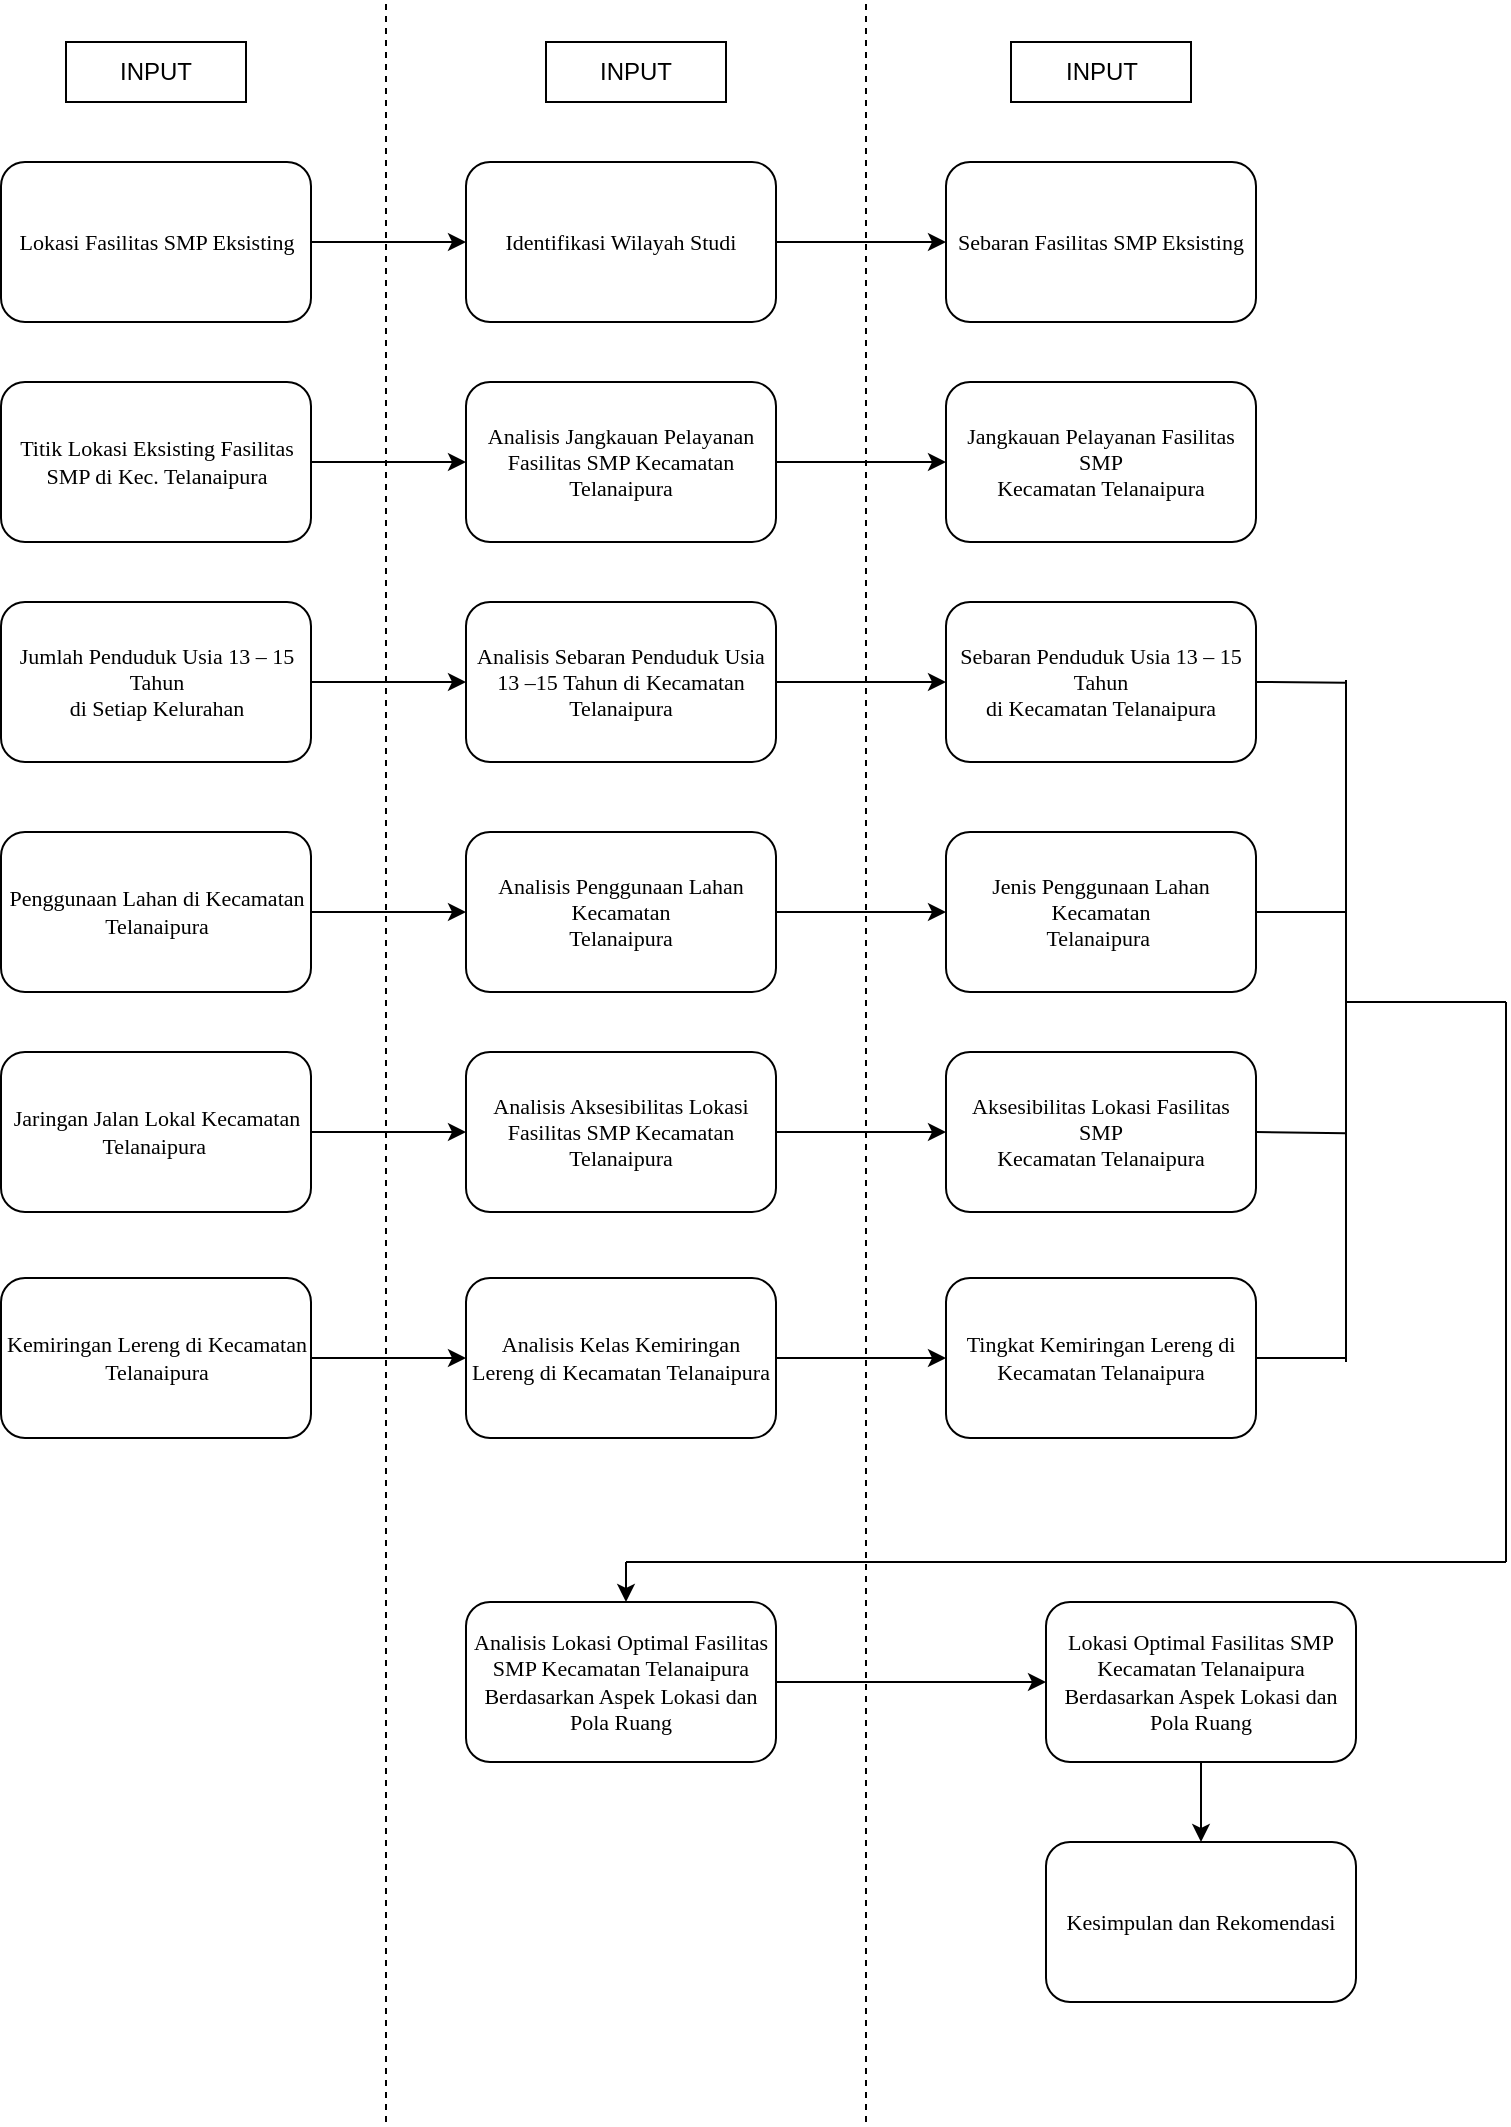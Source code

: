 <mxfile version="15.6.8" type="github">
  <diagram id="xeZsLGmNSaw8-60Wp2KN" name="Page-1">
    <mxGraphModel dx="1038" dy="547" grid="1" gridSize="10" guides="1" tooltips="1" connect="1" arrows="1" fold="1" page="1" pageScale="1" pageWidth="827" pageHeight="1169" math="0" shadow="0">
      <root>
        <mxCell id="0" />
        <mxCell id="1" parent="0" />
        <mxCell id="YKGmDuffVP3zBNnmc2zV-1" value="INPUT" style="rounded=0;whiteSpace=wrap;html=1;" vertex="1" parent="1">
          <mxGeometry x="40" y="40" width="90" height="30" as="geometry" />
        </mxCell>
        <mxCell id="YKGmDuffVP3zBNnmc2zV-2" value="INPUT" style="rounded=0;whiteSpace=wrap;html=1;" vertex="1" parent="1">
          <mxGeometry x="280" y="40" width="90" height="30" as="geometry" />
        </mxCell>
        <mxCell id="YKGmDuffVP3zBNnmc2zV-3" value="INPUT" style="rounded=0;whiteSpace=wrap;html=1;" vertex="1" parent="1">
          <mxGeometry x="512.5" y="40" width="90" height="30" as="geometry" />
        </mxCell>
        <mxCell id="YKGmDuffVP3zBNnmc2zV-24" style="edgeStyle=orthogonalEdgeStyle;rounded=0;orthogonalLoop=1;jettySize=auto;html=1;exitX=1;exitY=0.5;exitDx=0;exitDy=0;fontFamily=Times New Roman;fontSize=11;" edge="1" parent="1" source="YKGmDuffVP3zBNnmc2zV-4" target="YKGmDuffVP3zBNnmc2zV-11">
          <mxGeometry relative="1" as="geometry" />
        </mxCell>
        <mxCell id="YKGmDuffVP3zBNnmc2zV-4" value="&lt;p class=&quot;MsoNormal&quot; align=&quot;center&quot; style=&quot;font-size: 11px;&quot;&gt;&lt;span style=&quot;font-family: &amp;quot;times new roman&amp;quot;, serif; font-size: 11px;&quot;&gt;Lokasi Fasilitas SMP Eksisting&lt;/span&gt;&lt;/p&gt;" style="rounded=1;whiteSpace=wrap;html=1;fontFamily=Times New Roman;strokeWidth=1;fontSize=11;" vertex="1" parent="1">
          <mxGeometry x="7.5" y="100" width="155" height="80" as="geometry" />
        </mxCell>
        <mxCell id="YKGmDuffVP3zBNnmc2zV-26" style="edgeStyle=orthogonalEdgeStyle;rounded=0;orthogonalLoop=1;jettySize=auto;html=1;exitX=1;exitY=0.5;exitDx=0;exitDy=0;fontFamily=Times New Roman;fontSize=11;" edge="1" parent="1" source="YKGmDuffVP3zBNnmc2zV-5" target="YKGmDuffVP3zBNnmc2zV-12">
          <mxGeometry relative="1" as="geometry" />
        </mxCell>
        <mxCell id="YKGmDuffVP3zBNnmc2zV-5" value="&lt;p class=&quot;MsoNormal&quot; align=&quot;center&quot;&gt;&lt;span style=&quot;font-family: &amp;#34;times new roman&amp;#34; , serif&quot;&gt;Titik Lokasi Eksisting Fasilitas&lt;br/&gt;SMP di Kec. Telanaipura&lt;/span&gt;&lt;/p&gt;" style="rounded=1;whiteSpace=wrap;html=1;fontFamily=Times New Roman;fontSize=11;" vertex="1" parent="1">
          <mxGeometry x="7.5" y="210" width="155" height="80" as="geometry" />
        </mxCell>
        <mxCell id="YKGmDuffVP3zBNnmc2zV-27" style="edgeStyle=orthogonalEdgeStyle;rounded=0;orthogonalLoop=1;jettySize=auto;html=1;fontFamily=Times New Roman;fontSize=11;" edge="1" parent="1" source="YKGmDuffVP3zBNnmc2zV-6" target="YKGmDuffVP3zBNnmc2zV-13">
          <mxGeometry relative="1" as="geometry" />
        </mxCell>
        <mxCell id="YKGmDuffVP3zBNnmc2zV-6" value="&lt;p class=&quot;MsoNormal&quot; align=&quot;center&quot;&gt;&lt;span style=&quot;font-family: &amp;#34;times new roman&amp;#34; , serif&quot;&gt;Jumlah Penduduk Usia 13 – 15 Tahun&lt;br/&gt;di Setiap Kelurahan&lt;/span&gt;&lt;/p&gt;" style="rounded=1;whiteSpace=wrap;html=1;fontFamily=Times New Roman;fontSize=11;" vertex="1" parent="1">
          <mxGeometry x="7.5" y="320" width="155" height="80" as="geometry" />
        </mxCell>
        <mxCell id="YKGmDuffVP3zBNnmc2zV-28" style="edgeStyle=orthogonalEdgeStyle;rounded=0;orthogonalLoop=1;jettySize=auto;html=1;exitX=1;exitY=0.5;exitDx=0;exitDy=0;entryX=0;entryY=0.5;entryDx=0;entryDy=0;fontFamily=Times New Roman;fontSize=11;" edge="1" parent="1" source="YKGmDuffVP3zBNnmc2zV-7" target="YKGmDuffVP3zBNnmc2zV-14">
          <mxGeometry relative="1" as="geometry" />
        </mxCell>
        <mxCell id="YKGmDuffVP3zBNnmc2zV-7" value="&lt;p class=&quot;MsoNormal&quot; align=&quot;center&quot;&gt;&lt;span style=&quot;font-family: &amp;#34;times new roman&amp;#34; , serif&quot;&gt;Penggunaan Lahan di Kecamatan&lt;br/&gt;Telanaipura&lt;/span&gt;&lt;/p&gt;" style="rounded=1;whiteSpace=wrap;html=1;fontFamily=Times New Roman;fontSize=11;" vertex="1" parent="1">
          <mxGeometry x="7.5" y="435" width="155" height="80" as="geometry" />
        </mxCell>
        <mxCell id="YKGmDuffVP3zBNnmc2zV-29" style="edgeStyle=orthogonalEdgeStyle;rounded=0;orthogonalLoop=1;jettySize=auto;html=1;exitX=1;exitY=0.5;exitDx=0;exitDy=0;entryX=0;entryY=0.5;entryDx=0;entryDy=0;fontFamily=Times New Roman;fontSize=11;" edge="1" parent="1" source="YKGmDuffVP3zBNnmc2zV-8" target="YKGmDuffVP3zBNnmc2zV-15">
          <mxGeometry relative="1" as="geometry" />
        </mxCell>
        <mxCell id="YKGmDuffVP3zBNnmc2zV-8" value="&lt;p class=&quot;MsoNormal&quot; align=&quot;center&quot;&gt;&lt;span style=&quot;font-family: &amp;#34;times new roman&amp;#34; , serif&quot;&gt;Jaringan Jalan Lokal Kecamatan&lt;br/&gt;Telanaipura&amp;nbsp;&lt;/span&gt;&lt;/p&gt;" style="rounded=1;whiteSpace=wrap;html=1;fontFamily=Times New Roman;fontSize=11;" vertex="1" parent="1">
          <mxGeometry x="7.5" y="545" width="155" height="80" as="geometry" />
        </mxCell>
        <mxCell id="YKGmDuffVP3zBNnmc2zV-30" style="edgeStyle=orthogonalEdgeStyle;rounded=0;orthogonalLoop=1;jettySize=auto;html=1;exitX=1;exitY=0.5;exitDx=0;exitDy=0;entryX=0;entryY=0.5;entryDx=0;entryDy=0;fontFamily=Times New Roman;fontSize=11;" edge="1" parent="1" source="YKGmDuffVP3zBNnmc2zV-9" target="YKGmDuffVP3zBNnmc2zV-16">
          <mxGeometry relative="1" as="geometry" />
        </mxCell>
        <mxCell id="YKGmDuffVP3zBNnmc2zV-9" value="Kemiringan Lereng di Kecamatan Telanaipura" style="rounded=1;whiteSpace=wrap;html=1;fontFamily=Times New Roman;fontSize=11;" vertex="1" parent="1">
          <mxGeometry x="7.5" y="658" width="155" height="80" as="geometry" />
        </mxCell>
        <mxCell id="YKGmDuffVP3zBNnmc2zV-10" value="" style="endArrow=none;dashed=1;html=1;rounded=0;fontFamily=Times New Roman;fontSize=11;" edge="1" parent="1">
          <mxGeometry width="50" height="50" relative="1" as="geometry">
            <mxPoint x="200" y="1080" as="sourcePoint" />
            <mxPoint x="200" y="20" as="targetPoint" />
          </mxGeometry>
        </mxCell>
        <mxCell id="YKGmDuffVP3zBNnmc2zV-25" style="edgeStyle=orthogonalEdgeStyle;rounded=0;orthogonalLoop=1;jettySize=auto;html=1;exitX=1;exitY=0.5;exitDx=0;exitDy=0;entryX=0;entryY=0.5;entryDx=0;entryDy=0;fontFamily=Times New Roman;fontSize=11;" edge="1" parent="1" source="YKGmDuffVP3zBNnmc2zV-11" target="YKGmDuffVP3zBNnmc2zV-18">
          <mxGeometry relative="1" as="geometry" />
        </mxCell>
        <mxCell id="YKGmDuffVP3zBNnmc2zV-11" value="&lt;p class=&quot;MsoNormal&quot; align=&quot;center&quot;&gt;&lt;span style=&quot;font-family: &amp;#34;times new roman&amp;#34; , serif&quot;&gt;Identifikasi Wilayah Studi&lt;/span&gt;&lt;/p&gt;" style="rounded=1;whiteSpace=wrap;html=1;fontFamily=Times New Roman;strokeWidth=1;fontSize=11;" vertex="1" parent="1">
          <mxGeometry x="240" y="100" width="155" height="80" as="geometry" />
        </mxCell>
        <mxCell id="YKGmDuffVP3zBNnmc2zV-35" style="edgeStyle=orthogonalEdgeStyle;rounded=0;orthogonalLoop=1;jettySize=auto;html=1;exitX=1;exitY=0.5;exitDx=0;exitDy=0;fontFamily=Times New Roman;fontSize=11;" edge="1" parent="1" source="YKGmDuffVP3zBNnmc2zV-12" target="YKGmDuffVP3zBNnmc2zV-19">
          <mxGeometry relative="1" as="geometry" />
        </mxCell>
        <mxCell id="YKGmDuffVP3zBNnmc2zV-12" value="&lt;p class=&quot;MsoNormal&quot; align=&quot;center&quot;&gt;&lt;span style=&quot;font-family: &amp;#34;times new roman&amp;#34; , serif&quot;&gt;Analisis Jangkauan Pelayanan&lt;br/&gt;Fasilitas SMP Kecamatan Telanaipura&lt;/span&gt;&lt;/p&gt;" style="rounded=1;whiteSpace=wrap;html=1;fontFamily=Times New Roman;fontSize=11;" vertex="1" parent="1">
          <mxGeometry x="240" y="210" width="155" height="80" as="geometry" />
        </mxCell>
        <mxCell id="YKGmDuffVP3zBNnmc2zV-34" style="edgeStyle=orthogonalEdgeStyle;rounded=0;orthogonalLoop=1;jettySize=auto;html=1;exitX=1;exitY=0.5;exitDx=0;exitDy=0;entryX=0;entryY=0.5;entryDx=0;entryDy=0;fontFamily=Times New Roman;fontSize=11;" edge="1" parent="1" source="YKGmDuffVP3zBNnmc2zV-13" target="YKGmDuffVP3zBNnmc2zV-20">
          <mxGeometry relative="1" as="geometry" />
        </mxCell>
        <mxCell id="YKGmDuffVP3zBNnmc2zV-13" value="&lt;p class=&quot;MsoNormal&quot; align=&quot;center&quot;&gt;&lt;span style=&quot;font-family: &amp;#34;times new roman&amp;#34; , serif&quot;&gt;Analisis Sebaran Penduduk Usia 13 –15&amp;nbsp;&lt;/span&gt;&lt;span style=&quot;font-family: &amp;#34;times new roman&amp;#34; , serif&quot;&gt;Tahun di Kecamatan Telanaipura&lt;/span&gt;&lt;/p&gt;" style="rounded=1;whiteSpace=wrap;html=1;fontFamily=Times New Roman;fontSize=11;" vertex="1" parent="1">
          <mxGeometry x="240" y="320" width="155" height="80" as="geometry" />
        </mxCell>
        <mxCell id="YKGmDuffVP3zBNnmc2zV-33" style="edgeStyle=orthogonalEdgeStyle;rounded=0;orthogonalLoop=1;jettySize=auto;html=1;exitX=1;exitY=0.5;exitDx=0;exitDy=0;fontFamily=Times New Roman;fontSize=11;" edge="1" parent="1" source="YKGmDuffVP3zBNnmc2zV-14" target="YKGmDuffVP3zBNnmc2zV-21">
          <mxGeometry relative="1" as="geometry" />
        </mxCell>
        <mxCell id="YKGmDuffVP3zBNnmc2zV-14" value="&lt;p class=&quot;MsoNormal&quot; align=&quot;center&quot;&gt;&lt;span style=&quot;font-family: &amp;#34;times new roman&amp;#34; , serif&quot;&gt;Analisis Penggunaan Lahan Kecamatan&lt;br/&gt;Telanaipura&lt;/span&gt;&lt;/p&gt;" style="rounded=1;whiteSpace=wrap;html=1;fontFamily=Times New Roman;fontSize=11;" vertex="1" parent="1">
          <mxGeometry x="240" y="435" width="155" height="80" as="geometry" />
        </mxCell>
        <mxCell id="YKGmDuffVP3zBNnmc2zV-32" style="edgeStyle=orthogonalEdgeStyle;rounded=0;orthogonalLoop=1;jettySize=auto;html=1;exitX=1;exitY=0.5;exitDx=0;exitDy=0;entryX=0;entryY=0.5;entryDx=0;entryDy=0;fontFamily=Times New Roman;fontSize=11;" edge="1" parent="1" source="YKGmDuffVP3zBNnmc2zV-15" target="YKGmDuffVP3zBNnmc2zV-22">
          <mxGeometry relative="1" as="geometry" />
        </mxCell>
        <mxCell id="YKGmDuffVP3zBNnmc2zV-15" value="&lt;p class=&quot;MsoNormal&quot; align=&quot;center&quot;&gt;&lt;span style=&quot;font-family: &amp;#34;times new roman&amp;#34; , serif&quot;&gt;Analisis Aksesibilitas Lokasi&lt;br&gt;Fasilitas SMP Kecamatan Telanaipura&lt;/span&gt;&lt;/p&gt;" style="rounded=1;whiteSpace=wrap;html=1;fontFamily=Times New Roman;fontSize=11;" vertex="1" parent="1">
          <mxGeometry x="240" y="545" width="155" height="80" as="geometry" />
        </mxCell>
        <mxCell id="YKGmDuffVP3zBNnmc2zV-31" style="edgeStyle=orthogonalEdgeStyle;rounded=0;orthogonalLoop=1;jettySize=auto;html=1;exitX=1;exitY=0.5;exitDx=0;exitDy=0;fontFamily=Times New Roman;fontSize=11;" edge="1" parent="1" source="YKGmDuffVP3zBNnmc2zV-16" target="YKGmDuffVP3zBNnmc2zV-23">
          <mxGeometry relative="1" as="geometry" />
        </mxCell>
        <mxCell id="YKGmDuffVP3zBNnmc2zV-16" value="Analisis Kelas Kemiringan Lereng di Kecamatan Telanaipura" style="rounded=1;whiteSpace=wrap;html=1;fontFamily=Times New Roman;fontSize=11;" vertex="1" parent="1">
          <mxGeometry x="240" y="658" width="155" height="80" as="geometry" />
        </mxCell>
        <mxCell id="YKGmDuffVP3zBNnmc2zV-17" value="" style="endArrow=none;dashed=1;html=1;rounded=0;fontFamily=Times New Roman;fontSize=11;" edge="1" parent="1">
          <mxGeometry width="50" height="50" relative="1" as="geometry">
            <mxPoint x="440" y="1080" as="sourcePoint" />
            <mxPoint x="440" y="20" as="targetPoint" />
          </mxGeometry>
        </mxCell>
        <mxCell id="YKGmDuffVP3zBNnmc2zV-18" value="&lt;p class=&quot;MsoNormal&quot; align=&quot;center&quot;&gt;&lt;span style=&quot;font-family: &amp;#34;times new roman&amp;#34; , serif&quot;&gt;Sebaran Fasilitas SMP Eksisting&lt;/span&gt;&lt;/p&gt;" style="rounded=1;whiteSpace=wrap;html=1;fontFamily=Times New Roman;strokeWidth=1;fontSize=11;" vertex="1" parent="1">
          <mxGeometry x="480" y="100" width="155" height="80" as="geometry" />
        </mxCell>
        <mxCell id="YKGmDuffVP3zBNnmc2zV-19" value="&lt;p class=&quot;MsoNormal&quot; align=&quot;center&quot;&gt;&lt;span style=&quot;font-family: &amp;#34;times new roman&amp;#34; , serif&quot;&gt;Jangkauan Pelayanan Fasilitas SMP&lt;br/&gt;Kecamatan Telanaipura&lt;/span&gt;&lt;/p&gt;" style="rounded=1;whiteSpace=wrap;html=1;fontFamily=Times New Roman;fontSize=11;" vertex="1" parent="1">
          <mxGeometry x="480" y="210" width="155" height="80" as="geometry" />
        </mxCell>
        <mxCell id="YKGmDuffVP3zBNnmc2zV-36" style="rounded=0;orthogonalLoop=1;jettySize=auto;html=1;exitX=1;exitY=0.5;exitDx=0;exitDy=0;fontFamily=Times New Roman;fontSize=11;endArrow=none;endFill=0;" edge="1" parent="1" source="YKGmDuffVP3zBNnmc2zV-20">
          <mxGeometry relative="1" as="geometry">
            <mxPoint x="680" y="360.333" as="targetPoint" />
          </mxGeometry>
        </mxCell>
        <mxCell id="YKGmDuffVP3zBNnmc2zV-20" value="&lt;p class=&quot;MsoNormal&quot; align=&quot;center&quot;&gt;&lt;span style=&quot;font-family: &amp;#34;times new roman&amp;#34; , serif&quot;&gt;Sebaran Penduduk Usia 13 – 15 Tahun&lt;br/&gt;di Kecamatan Telanaipura&lt;/span&gt;&lt;/p&gt;" style="rounded=1;whiteSpace=wrap;html=1;fontFamily=Times New Roman;fontSize=11;" vertex="1" parent="1">
          <mxGeometry x="480" y="320" width="155" height="80" as="geometry" />
        </mxCell>
        <mxCell id="YKGmDuffVP3zBNnmc2zV-37" style="edgeStyle=none;rounded=0;orthogonalLoop=1;jettySize=auto;html=1;exitX=1;exitY=0.5;exitDx=0;exitDy=0;fontFamily=Times New Roman;fontSize=11;endArrow=none;endFill=0;" edge="1" parent="1" source="YKGmDuffVP3zBNnmc2zV-21">
          <mxGeometry relative="1" as="geometry">
            <mxPoint x="680" y="475" as="targetPoint" />
          </mxGeometry>
        </mxCell>
        <mxCell id="YKGmDuffVP3zBNnmc2zV-21" value="&lt;p class=&quot;MsoNormal&quot; align=&quot;center&quot;&gt;&lt;span style=&quot;font-family: &amp;#34;times new roman&amp;#34; , serif&quot;&gt;Jenis Penggunaan Lahan Kecamatan&lt;br/&gt;Telanaipura&amp;nbsp;&lt;/span&gt;&lt;/p&gt;" style="rounded=1;whiteSpace=wrap;html=1;fontFamily=Times New Roman;fontSize=11;" vertex="1" parent="1">
          <mxGeometry x="480" y="435" width="155" height="80" as="geometry" />
        </mxCell>
        <mxCell id="YKGmDuffVP3zBNnmc2zV-38" style="edgeStyle=none;rounded=0;orthogonalLoop=1;jettySize=auto;html=1;exitX=1;exitY=0.5;exitDx=0;exitDy=0;fontFamily=Times New Roman;fontSize=11;endArrow=none;endFill=0;" edge="1" parent="1" source="YKGmDuffVP3zBNnmc2zV-22">
          <mxGeometry relative="1" as="geometry">
            <mxPoint x="680" y="585.667" as="targetPoint" />
          </mxGeometry>
        </mxCell>
        <mxCell id="YKGmDuffVP3zBNnmc2zV-22" value="&lt;p class=&quot;MsoNormal&quot; align=&quot;center&quot;&gt;&lt;span style=&quot;font-family: &amp;#34;times new roman&amp;#34; , serif&quot;&gt;Aksesibilitas Lokasi Fasilitas SMP&lt;br/&gt;Kecamatan Telanaipura&lt;/span&gt;&lt;/p&gt;" style="rounded=1;whiteSpace=wrap;html=1;fontFamily=Times New Roman;fontSize=11;" vertex="1" parent="1">
          <mxGeometry x="480" y="545" width="155" height="80" as="geometry" />
        </mxCell>
        <mxCell id="YKGmDuffVP3zBNnmc2zV-39" style="edgeStyle=none;rounded=0;orthogonalLoop=1;jettySize=auto;html=1;exitX=1;exitY=0.5;exitDx=0;exitDy=0;fontFamily=Times New Roman;fontSize=11;endArrow=none;endFill=0;" edge="1" parent="1" source="YKGmDuffVP3zBNnmc2zV-23">
          <mxGeometry relative="1" as="geometry">
            <mxPoint x="680" y="698" as="targetPoint" />
          </mxGeometry>
        </mxCell>
        <mxCell id="YKGmDuffVP3zBNnmc2zV-23" value="&lt;p class=&quot;MsoNormal&quot; align=&quot;center&quot;&gt;&lt;font face=&quot;times new roman, serif&quot;&gt;Tingkat Kemiringan Lereng di Kecamatan Telanaipura&lt;/font&gt;&lt;/p&gt;" style="rounded=1;whiteSpace=wrap;html=1;fontFamily=Times New Roman;fontSize=11;" vertex="1" parent="1">
          <mxGeometry x="480" y="658" width="155" height="80" as="geometry" />
        </mxCell>
        <mxCell id="YKGmDuffVP3zBNnmc2zV-40" value="" style="endArrow=none;html=1;rounded=0;fontFamily=Times New Roman;fontSize=11;" edge="1" parent="1">
          <mxGeometry width="50" height="50" relative="1" as="geometry">
            <mxPoint x="680" y="700" as="sourcePoint" />
            <mxPoint x="680" y="359" as="targetPoint" />
          </mxGeometry>
        </mxCell>
        <mxCell id="YKGmDuffVP3zBNnmc2zV-41" value="" style="endArrow=none;html=1;rounded=0;fontFamily=Times New Roman;fontSize=11;" edge="1" parent="1">
          <mxGeometry width="50" height="50" relative="1" as="geometry">
            <mxPoint x="680" y="520" as="sourcePoint" />
            <mxPoint x="760" y="520" as="targetPoint" />
          </mxGeometry>
        </mxCell>
        <mxCell id="YKGmDuffVP3zBNnmc2zV-42" value="" style="endArrow=none;html=1;rounded=0;fontFamily=Times New Roman;fontSize=11;" edge="1" parent="1">
          <mxGeometry width="50" height="50" relative="1" as="geometry">
            <mxPoint x="760" y="800" as="sourcePoint" />
            <mxPoint x="760" y="520" as="targetPoint" />
          </mxGeometry>
        </mxCell>
        <mxCell id="YKGmDuffVP3zBNnmc2zV-43" value="" style="endArrow=none;html=1;rounded=0;fontFamily=Times New Roman;fontSize=11;" edge="1" parent="1">
          <mxGeometry width="50" height="50" relative="1" as="geometry">
            <mxPoint x="320" y="800" as="sourcePoint" />
            <mxPoint x="760" y="800" as="targetPoint" />
          </mxGeometry>
        </mxCell>
        <mxCell id="YKGmDuffVP3zBNnmc2zV-44" value="" style="endArrow=classic;html=1;rounded=0;fontFamily=Times New Roman;fontSize=11;" edge="1" parent="1">
          <mxGeometry width="50" height="50" relative="1" as="geometry">
            <mxPoint x="320" y="800" as="sourcePoint" />
            <mxPoint x="320" y="820" as="targetPoint" />
          </mxGeometry>
        </mxCell>
        <mxCell id="YKGmDuffVP3zBNnmc2zV-47" style="edgeStyle=orthogonalEdgeStyle;rounded=0;orthogonalLoop=1;jettySize=auto;html=1;exitX=1;exitY=0.5;exitDx=0;exitDy=0;fontFamily=Times New Roman;fontSize=11;endArrow=classic;endFill=1;" edge="1" parent="1" source="YKGmDuffVP3zBNnmc2zV-45" target="YKGmDuffVP3zBNnmc2zV-46">
          <mxGeometry relative="1" as="geometry" />
        </mxCell>
        <mxCell id="YKGmDuffVP3zBNnmc2zV-45" value="&lt;p class=&quot;MsoNormal&quot; align=&quot;center&quot;&gt;&lt;span style=&quot;font-family: &amp;#34;times new roman&amp;#34; , serif&quot;&gt;Analisis Lokasi Optimal Fasilitas&lt;br/&gt;SMP Kecamatan Telanaipura Berdasarkan Aspek Lokasi dan Pola Ruang&lt;/span&gt;&lt;/p&gt;" style="rounded=1;whiteSpace=wrap;html=1;fontFamily=Times New Roman;fontSize=11;" vertex="1" parent="1">
          <mxGeometry x="240" y="820" width="155" height="80" as="geometry" />
        </mxCell>
        <mxCell id="YKGmDuffVP3zBNnmc2zV-49" style="edgeStyle=orthogonalEdgeStyle;rounded=0;orthogonalLoop=1;jettySize=auto;html=1;exitX=0.5;exitY=1;exitDx=0;exitDy=0;entryX=0.5;entryY=0;entryDx=0;entryDy=0;fontFamily=Times New Roman;fontSize=11;endArrow=classic;endFill=1;" edge="1" parent="1" source="YKGmDuffVP3zBNnmc2zV-46" target="YKGmDuffVP3zBNnmc2zV-48">
          <mxGeometry relative="1" as="geometry" />
        </mxCell>
        <mxCell id="YKGmDuffVP3zBNnmc2zV-46" value="&lt;p class=&quot;MsoNormal&quot; align=&quot;center&quot;&gt;&lt;span style=&quot;font-family: &amp;#34;times new roman&amp;#34; , serif&quot;&gt;Lokasi Optimal Fasilitas SMP&lt;br/&gt;Kecamatan Telanaipura Berdasarkan Aspek Lokasi dan Pola Ruang&lt;/span&gt;&lt;/p&gt;" style="rounded=1;whiteSpace=wrap;html=1;fontFamily=Times New Roman;fontSize=11;" vertex="1" parent="1">
          <mxGeometry x="530" y="820" width="155" height="80" as="geometry" />
        </mxCell>
        <mxCell id="YKGmDuffVP3zBNnmc2zV-48" value="&lt;p class=&quot;MsoNormal&quot; align=&quot;center&quot;&gt;&lt;span style=&quot;font-family: &amp;#34;times new roman&amp;#34; , serif&quot;&gt;Kesimpulan dan Rekomendasi&lt;/span&gt;&lt;/p&gt;" style="rounded=1;whiteSpace=wrap;html=1;fontFamily=Times New Roman;fontSize=11;" vertex="1" parent="1">
          <mxGeometry x="530" y="940" width="155" height="80" as="geometry" />
        </mxCell>
      </root>
    </mxGraphModel>
  </diagram>
</mxfile>
